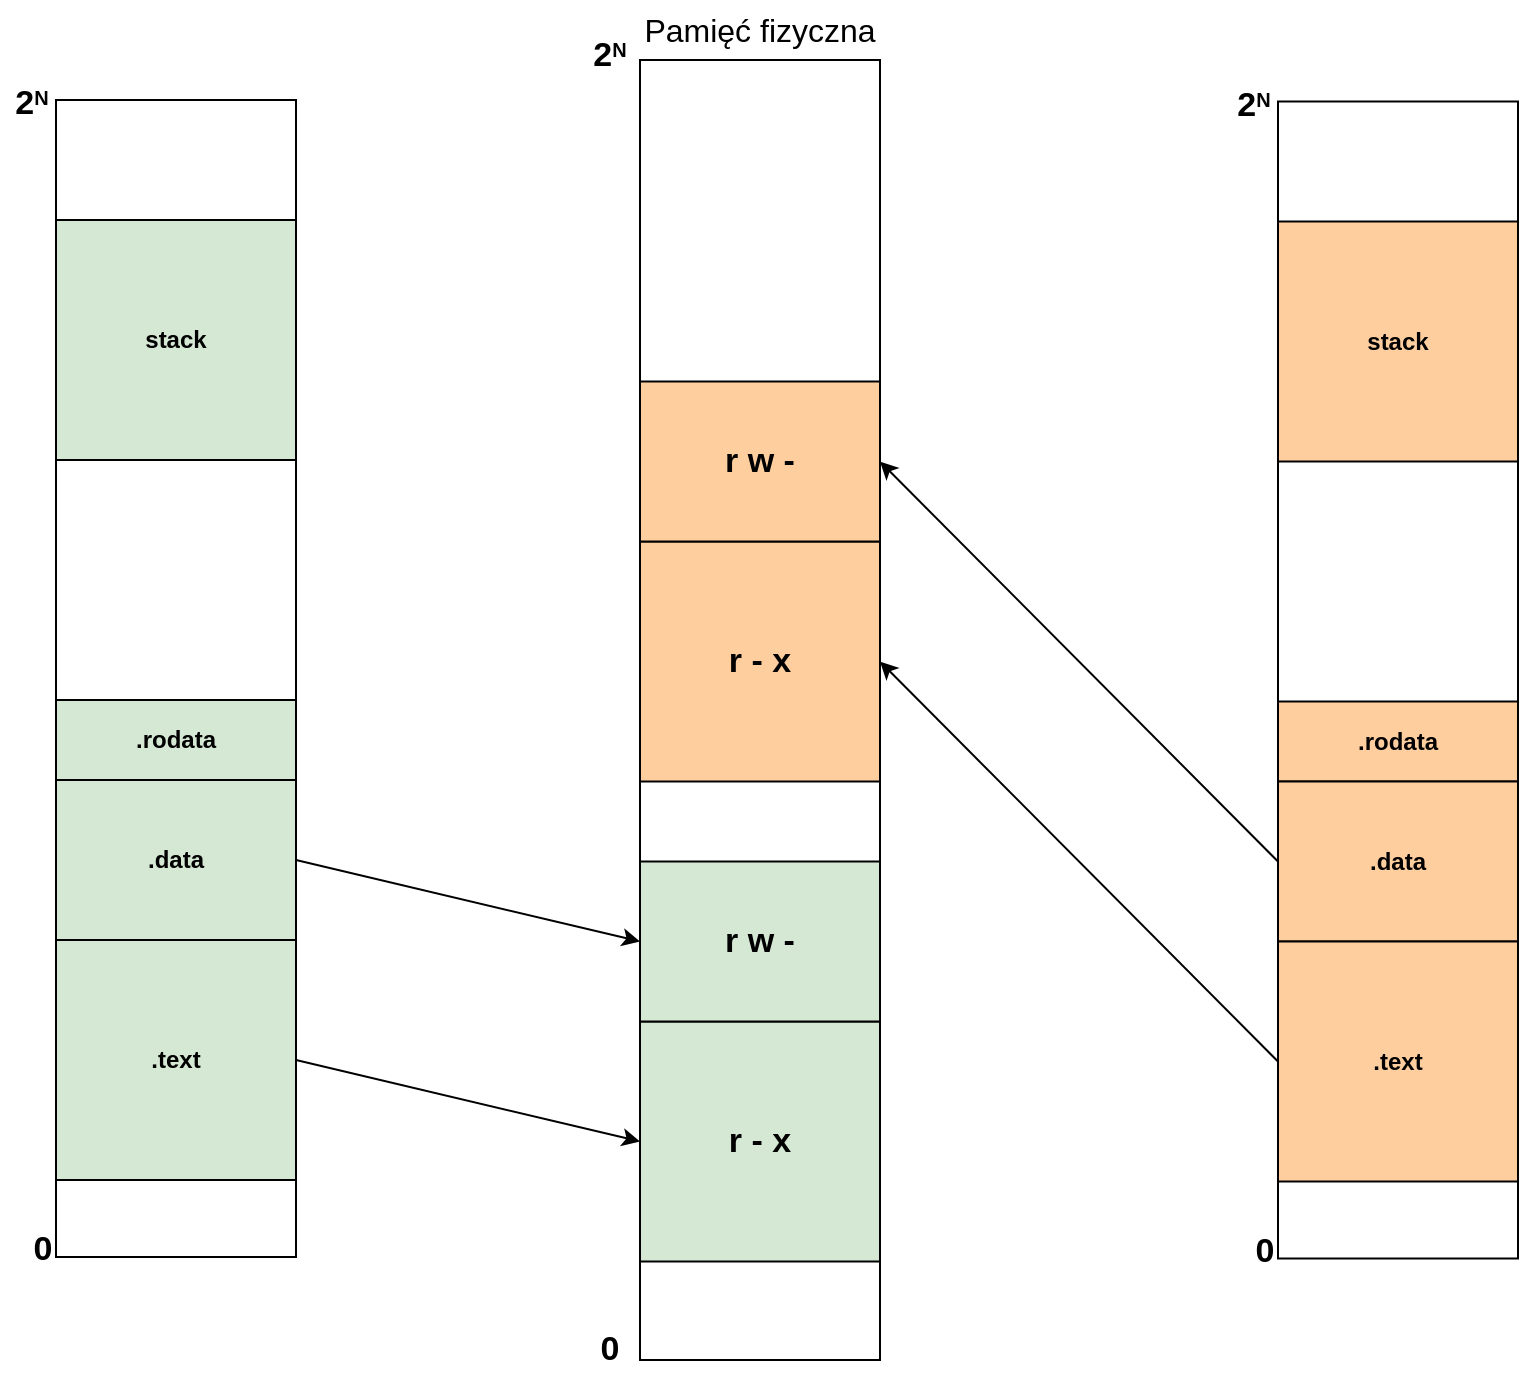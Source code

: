 <mxfile version="24.0.4" type="device">
  <diagram name="Page-1" id="bUzElv2l2GWEFmTksL0H">
    <mxGraphModel dx="837" dy="1127" grid="1" gridSize="10" guides="1" tooltips="1" connect="1" arrows="1" fold="1" page="1" pageScale="1" pageWidth="850" pageHeight="1100" math="0" shadow="0">
      <root>
        <mxCell id="0" />
        <mxCell id="1" parent="0" />
        <mxCell id="l8w7lDZAc4AGo3SvnFqO-1" value="" style="rounded=0;whiteSpace=wrap;html=1;strokeWidth=1;fillColor=none;" parent="1" vertex="1">
          <mxGeometry x="948" y="60" width="120" height="578.5" as="geometry" />
        </mxCell>
        <mxCell id="QkMXo-uOz5fR3eblIkdU-6" value="" style="rounded=0;whiteSpace=wrap;html=1;strokeWidth=1;" parent="1" vertex="1">
          <mxGeometry x="1240" y="40" width="120" height="650" as="geometry" />
        </mxCell>
        <mxCell id="QkMXo-uOz5fR3eblIkdU-9" value="&lt;font style=&quot;font-size: 16px;&quot;&gt;Pamięć fizyczna&lt;/font&gt;" style="text;html=1;align=center;verticalAlign=middle;whiteSpace=wrap;rounded=0;" parent="1" vertex="1">
          <mxGeometry x="1240" y="10" width="120" height="30" as="geometry" />
        </mxCell>
        <mxCell id="QkMXo-uOz5fR3eblIkdU-42" value="" style="endArrow=none;html=1;rounded=0;strokeColor=none;" parent="1" edge="1">
          <mxGeometry width="50" height="50" relative="1" as="geometry">
            <mxPoint x="920.43" y="640" as="sourcePoint" />
            <mxPoint x="920" y="40" as="targetPoint" />
          </mxGeometry>
        </mxCell>
        <mxCell id="ApAm6ha_IGB6OoukJDqG-1" value="&lt;font style=&quot;font-size: 17px;&quot;&gt;&lt;b&gt;0&lt;/b&gt;&lt;b&gt;&lt;br&gt;&lt;/b&gt;&lt;/font&gt;" style="text;html=1;align=center;verticalAlign=middle;whiteSpace=wrap;rounded=0;" parent="1" vertex="1">
          <mxGeometry x="1195" y="670" width="60" height="30" as="geometry" />
        </mxCell>
        <mxCell id="ApAm6ha_IGB6OoukJDqG-2" value="&lt;font style=&quot;font-size: 17px;&quot;&gt;&lt;b style=&quot;font-size: 17px;&quot;&gt;2&lt;/b&gt;&lt;/font&gt;&lt;font size=&quot;1&quot;&gt;&lt;b&gt;&lt;sup style=&quot;font-size: 10px;&quot;&gt;N&lt;/sup&gt;&lt;/b&gt;&lt;/font&gt;" style="text;html=1;align=center;verticalAlign=middle;whiteSpace=wrap;rounded=0;fontSize=17;" parent="1" vertex="1">
          <mxGeometry x="1195" y="23" width="60" height="30" as="geometry" />
        </mxCell>
        <mxCell id="ApAm6ha_IGB6OoukJDqG-3" value="" style="endArrow=none;html=1;rounded=0;strokeColor=none;" parent="1" edge="1">
          <mxGeometry width="50" height="50" relative="1" as="geometry">
            <mxPoint x="1680.43" y="648.5" as="sourcePoint" />
            <mxPoint x="1680" y="48.5" as="targetPoint" />
          </mxGeometry>
        </mxCell>
        <mxCell id="l8w7lDZAc4AGo3SvnFqO-3" value="&lt;font style=&quot;font-size: 17px;&quot;&gt;&lt;b style=&quot;font-size: 17px;&quot;&gt;2&lt;/b&gt;&lt;/font&gt;&lt;font size=&quot;1&quot;&gt;&lt;b&gt;&lt;sup style=&quot;font-size: 10px;&quot;&gt;N&lt;/sup&gt;&lt;/b&gt;&lt;/font&gt;" style="text;html=1;align=center;verticalAlign=middle;whiteSpace=wrap;rounded=0;fontSize=17;" parent="1" vertex="1">
          <mxGeometry x="921" y="47" width="30" height="30" as="geometry" />
        </mxCell>
        <mxCell id="l8w7lDZAc4AGo3SvnFqO-6" value="&lt;font style=&quot;font-size: 17px;&quot;&gt;&lt;b&gt;0&lt;/b&gt;&lt;b&gt;&lt;br&gt;&lt;/b&gt;&lt;/font&gt;" style="text;html=1;align=center;verticalAlign=middle;whiteSpace=wrap;rounded=0;" parent="1" vertex="1">
          <mxGeometry x="935" y="620" width="13" height="30" as="geometry" />
        </mxCell>
        <mxCell id="4U6riaCsUl9iuARCi7AS-1" value="&lt;b&gt;stack&lt;/b&gt;" style="rounded=0;whiteSpace=wrap;html=1;fillColor=#D5E8D4;strokeWidth=1;" parent="1" vertex="1">
          <mxGeometry x="948" y="120" width="120" height="120" as="geometry" />
        </mxCell>
        <mxCell id="4U6riaCsUl9iuARCi7AS-2" value="&lt;b&gt;.rodata&lt;/b&gt;" style="rounded=0;whiteSpace=wrap;html=1;fillColor=#D5E8D4;strokeWidth=1;" parent="1" vertex="1">
          <mxGeometry x="948" y="360" width="120" height="40" as="geometry" />
        </mxCell>
        <mxCell id="4U6riaCsUl9iuARCi7AS-3" value="&lt;b&gt;.data&lt;/b&gt;" style="rounded=0;whiteSpace=wrap;html=1;fillColor=#D5E8D4;strokeWidth=1;" parent="1" vertex="1">
          <mxGeometry x="948" y="400" width="120" height="80" as="geometry" />
        </mxCell>
        <mxCell id="4U6riaCsUl9iuARCi7AS-5" value="" style="rounded=0;whiteSpace=wrap;html=1;fillColor=#D5E8D4;strokeWidth=1;" parent="1" vertex="1">
          <mxGeometry x="948" y="520" width="120" height="40" as="geometry" />
        </mxCell>
        <mxCell id="QkMXo-uOz5fR3eblIkdU-12" value="&lt;b&gt;.text&lt;/b&gt;" style="rounded=0;whiteSpace=wrap;html=1;fillColor=#D5E8D4;strokeWidth=1;" parent="1" vertex="1">
          <mxGeometry x="948" y="480" width="120" height="120" as="geometry" />
        </mxCell>
        <mxCell id="4U6riaCsUl9iuARCi7AS-11" value="&lt;b style=&quot;font-size: 17px;&quot;&gt;r - x&lt;/b&gt;" style="rounded=0;whiteSpace=wrap;html=1;fillColor=#D5E8D4;strokeWidth=1;" parent="1" vertex="1">
          <mxGeometry x="1240" y="520.75" width="120" height="120" as="geometry" />
        </mxCell>
        <mxCell id="4U6riaCsUl9iuARCi7AS-9" value="&lt;b style=&quot;font-size: 17px;&quot;&gt;r w -&lt;/b&gt;" style="rounded=0;whiteSpace=wrap;html=1;fillColor=#D5E8D4;strokeWidth=1;" parent="1" vertex="1">
          <mxGeometry x="1240" y="440.75" width="120" height="80" as="geometry" />
        </mxCell>
        <mxCell id="dCZ3f5gwbwnDsk1tALXl-1" value="" style="rounded=0;whiteSpace=wrap;html=1;strokeWidth=1;fillColor=none;" parent="1" vertex="1">
          <mxGeometry x="1559" y="60.75" width="120" height="578.5" as="geometry" />
        </mxCell>
        <mxCell id="dCZ3f5gwbwnDsk1tALXl-3" value="&lt;font style=&quot;font-size: 17px;&quot;&gt;&lt;b style=&quot;font-size: 17px;&quot;&gt;2&lt;/b&gt;&lt;/font&gt;&lt;font size=&quot;1&quot;&gt;&lt;b&gt;&lt;sup style=&quot;font-size: 10px;&quot;&gt;N&lt;/sup&gt;&lt;/b&gt;&lt;/font&gt;" style="text;html=1;align=center;verticalAlign=middle;whiteSpace=wrap;rounded=0;fontSize=17;" parent="1" vertex="1">
          <mxGeometry x="1532" y="47.75" width="30" height="30" as="geometry" />
        </mxCell>
        <mxCell id="dCZ3f5gwbwnDsk1tALXl-4" value="&lt;font style=&quot;font-size: 17px;&quot;&gt;&lt;b&gt;0&lt;/b&gt;&lt;b&gt;&lt;br&gt;&lt;/b&gt;&lt;/font&gt;" style="text;html=1;align=center;verticalAlign=middle;whiteSpace=wrap;rounded=0;" parent="1" vertex="1">
          <mxGeometry x="1546" y="620.75" width="13" height="30" as="geometry" />
        </mxCell>
        <mxCell id="dCZ3f5gwbwnDsk1tALXl-5" value="&lt;b&gt;stack&lt;/b&gt;" style="rounded=0;whiteSpace=wrap;html=1;fillColor=#FFCE9F;strokeWidth=1;" parent="1" vertex="1">
          <mxGeometry x="1559" y="120.75" width="120" height="120" as="geometry" />
        </mxCell>
        <mxCell id="dCZ3f5gwbwnDsk1tALXl-6" value="&lt;b&gt;.rodata&lt;/b&gt;" style="rounded=0;whiteSpace=wrap;html=1;fillColor=#FFCE9F;strokeWidth=1;" parent="1" vertex="1">
          <mxGeometry x="1559" y="360.75" width="120" height="40" as="geometry" />
        </mxCell>
        <mxCell id="dCZ3f5gwbwnDsk1tALXl-7" value="&lt;b&gt;.data&lt;/b&gt;" style="rounded=0;whiteSpace=wrap;html=1;fillColor=#FFCE9F;strokeWidth=1;" parent="1" vertex="1">
          <mxGeometry x="1559" y="400.75" width="120" height="80" as="geometry" />
        </mxCell>
        <mxCell id="dCZ3f5gwbwnDsk1tALXl-8" value="" style="rounded=0;whiteSpace=wrap;html=1;fillColor=#D5E8D4;strokeWidth=1;" parent="1" vertex="1">
          <mxGeometry x="1559" y="520.75" width="120" height="40" as="geometry" />
        </mxCell>
        <mxCell id="dCZ3f5gwbwnDsk1tALXl-9" value="&lt;b&gt;.text&lt;/b&gt;" style="rounded=0;whiteSpace=wrap;html=1;fillColor=#FFCE9F;strokeWidth=1;" parent="1" vertex="1">
          <mxGeometry x="1559" y="480.75" width="120" height="120" as="geometry" />
        </mxCell>
        <mxCell id="dCZ3f5gwbwnDsk1tALXl-10" value="&lt;b style=&quot;font-size: 17px;&quot;&gt;r - x&lt;/b&gt;" style="rounded=0;whiteSpace=wrap;html=1;fillColor=#FFCE9F;strokeWidth=1;" parent="1" vertex="1">
          <mxGeometry x="1240" y="280.75" width="120" height="120" as="geometry" />
        </mxCell>
        <mxCell id="dCZ3f5gwbwnDsk1tALXl-11" value="&lt;b style=&quot;font-size: 17px;&quot;&gt;r w -&lt;/b&gt;" style="rounded=0;whiteSpace=wrap;html=1;fillColor=#FFCE9F;strokeWidth=1;" parent="1" vertex="1">
          <mxGeometry x="1240" y="200.75" width="120" height="80" as="geometry" />
        </mxCell>
        <mxCell id="dCZ3f5gwbwnDsk1tALXl-12" value="" style="endArrow=classic;html=1;rounded=0;entryX=0;entryY=0.5;entryDx=0;entryDy=0;exitX=1;exitY=0.5;exitDx=0;exitDy=0;" parent="1" edge="1" target="4U6riaCsUl9iuARCi7AS-11" source="QkMXo-uOz5fR3eblIkdU-12">
          <mxGeometry width="50" height="50" relative="1" as="geometry">
            <mxPoint x="1080" y="540" as="sourcePoint" />
            <mxPoint x="1230" y="580" as="targetPoint" />
          </mxGeometry>
        </mxCell>
        <mxCell id="dCZ3f5gwbwnDsk1tALXl-13" value="" style="endArrow=classic;html=1;rounded=0;exitX=1;exitY=0.5;exitDx=0;exitDy=0;entryX=0;entryY=0.5;entryDx=0;entryDy=0;" parent="1" edge="1" target="4U6riaCsUl9iuARCi7AS-9" source="4U6riaCsUl9iuARCi7AS-3">
          <mxGeometry width="50" height="50" relative="1" as="geometry">
            <mxPoint x="1080" y="440" as="sourcePoint" />
            <mxPoint x="1230" y="480" as="targetPoint" />
          </mxGeometry>
        </mxCell>
        <mxCell id="dCZ3f5gwbwnDsk1tALXl-14" value="" style="endArrow=classic;html=1;rounded=0;entryX=1;entryY=0.5;entryDx=0;entryDy=0;exitX=0;exitY=0.5;exitDx=0;exitDy=0;" parent="1" edge="1" target="dCZ3f5gwbwnDsk1tALXl-10" source="dCZ3f5gwbwnDsk1tALXl-9">
          <mxGeometry width="50" height="50" relative="1" as="geometry">
            <mxPoint x="1550" y="540" as="sourcePoint" />
            <mxPoint x="1370" y="340" as="targetPoint" />
          </mxGeometry>
        </mxCell>
        <mxCell id="dCZ3f5gwbwnDsk1tALXl-15" value="" style="endArrow=classic;html=1;rounded=0;entryX=1;entryY=0.5;entryDx=0;entryDy=0;exitX=0;exitY=0.5;exitDx=0;exitDy=0;" parent="1" edge="1" target="dCZ3f5gwbwnDsk1tALXl-11" source="dCZ3f5gwbwnDsk1tALXl-7">
          <mxGeometry width="50" height="50" relative="1" as="geometry">
            <mxPoint x="1550" y="441" as="sourcePoint" />
            <mxPoint x="1370" y="240.75" as="targetPoint" />
          </mxGeometry>
        </mxCell>
      </root>
    </mxGraphModel>
  </diagram>
</mxfile>
